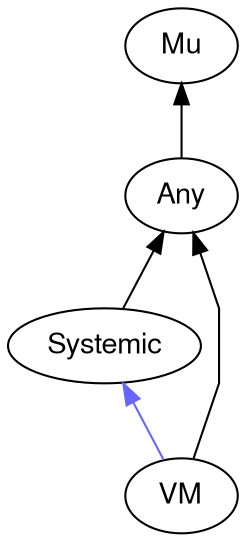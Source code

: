 digraph "perl6-type-graph" {
    rankdir=BT;
    splines=polyline;
    overlap=false; 
    // Types
    "Systemic" [color="#000000", fontcolor="#000000", href="/type/Systemic", fontname="FreeSans"];
    "Mu" [color="#000000", fontcolor="#000000", href="/type/Mu", fontname="FreeSans"];
    "Any" [color="#000000", fontcolor="#000000", href="/type/Any", fontname="FreeSans"];
    "VM" [color="#000000", fontcolor="#000000", href="/type/VM", fontname="FreeSans"];

    // Superclasses
    "Systemic" -> "Any" [color="#000000"];
    "Any" -> "Mu" [color="#000000"];
    "VM" -> "Any" [color="#000000"];

    // Roles
    "VM" -> "Systemic" [color="#6666FF"];
}
